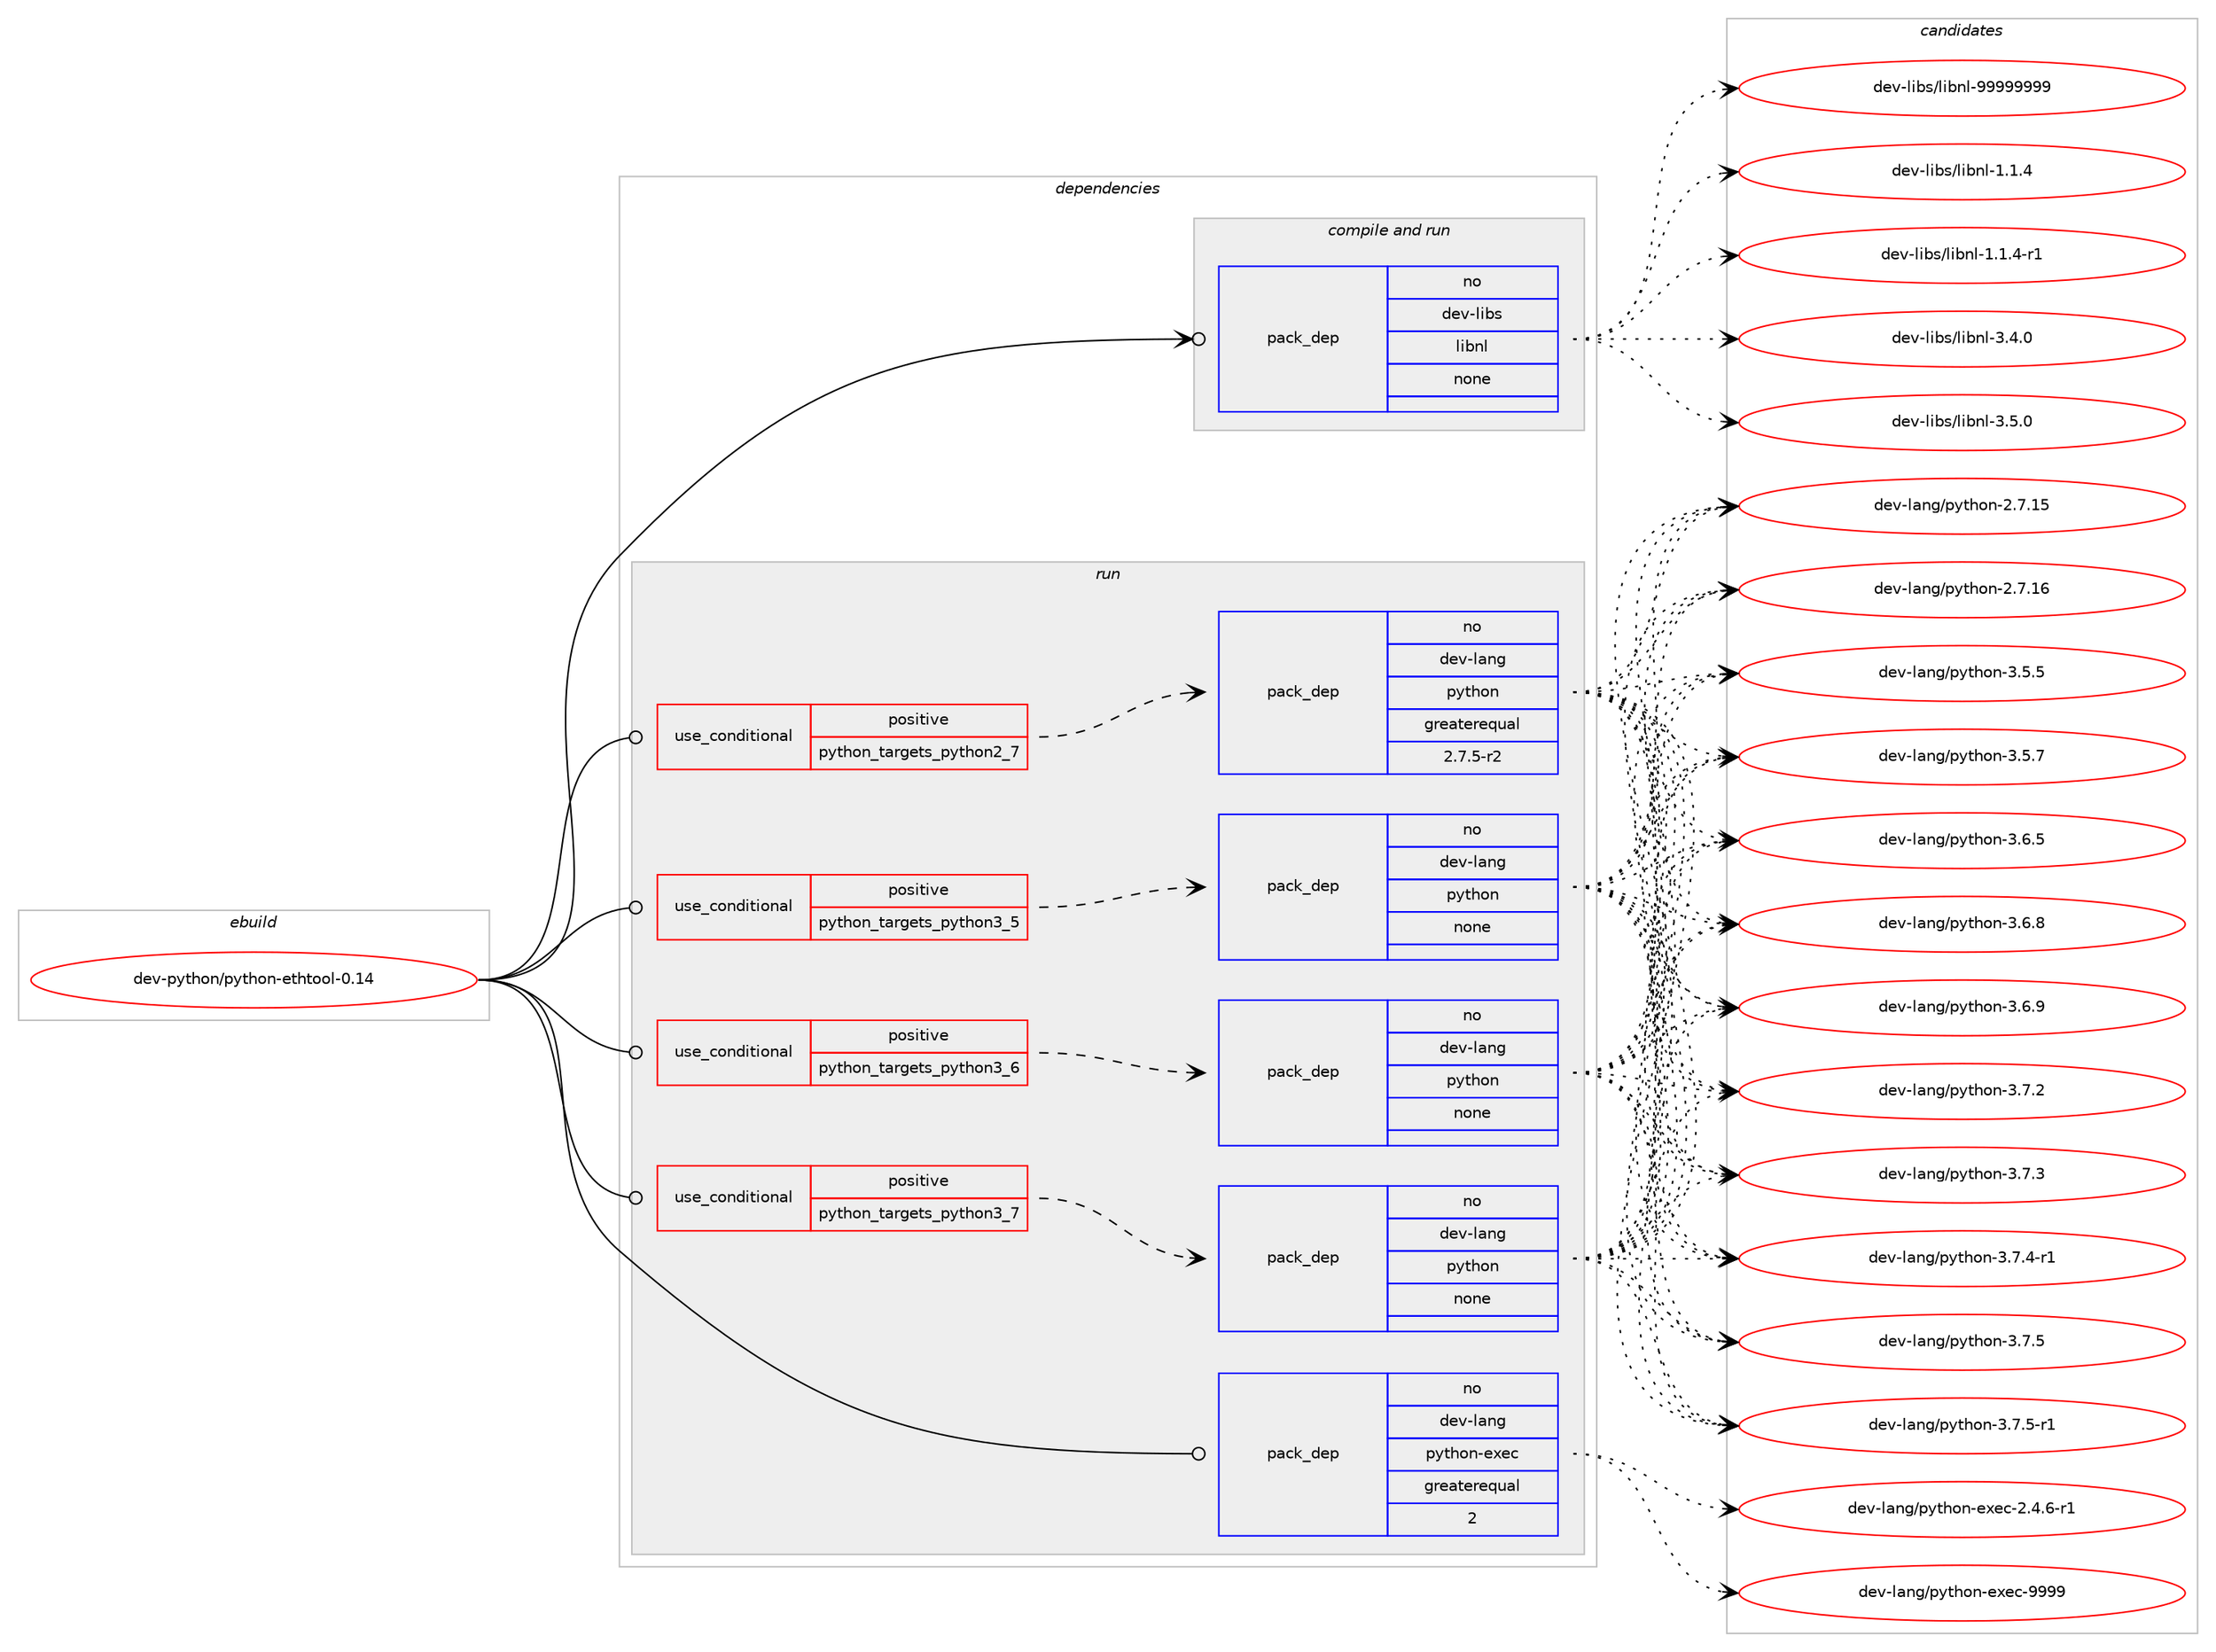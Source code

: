 digraph prolog {

# *************
# Graph options
# *************

newrank=true;
concentrate=true;
compound=true;
graph [rankdir=LR,fontname=Helvetica,fontsize=10,ranksep=1.5];#, ranksep=2.5, nodesep=0.2];
edge  [arrowhead=vee];
node  [fontname=Helvetica,fontsize=10];

# **********
# The ebuild
# **********

subgraph cluster_leftcol {
color=gray;
rank=same;
label=<<i>ebuild</i>>;
id [label="dev-python/python-ethtool-0.14", color=red, width=4, href="../dev-python/python-ethtool-0.14.svg"];
}

# ****************
# The dependencies
# ****************

subgraph cluster_midcol {
color=gray;
label=<<i>dependencies</i>>;
subgraph cluster_compile {
fillcolor="#eeeeee";
style=filled;
label=<<i>compile</i>>;
}
subgraph cluster_compileandrun {
fillcolor="#eeeeee";
style=filled;
label=<<i>compile and run</i>>;
subgraph pack471565 {
dependency630940 [label=<<TABLE BORDER="0" CELLBORDER="1" CELLSPACING="0" CELLPADDING="4" WIDTH="220"><TR><TD ROWSPAN="6" CELLPADDING="30">pack_dep</TD></TR><TR><TD WIDTH="110">no</TD></TR><TR><TD>dev-libs</TD></TR><TR><TD>libnl</TD></TR><TR><TD>none</TD></TR><TR><TD></TD></TR></TABLE>>, shape=none, color=blue];
}
id:e -> dependency630940:w [weight=20,style="solid",arrowhead="odotvee"];
}
subgraph cluster_run {
fillcolor="#eeeeee";
style=filled;
label=<<i>run</i>>;
subgraph cond147504 {
dependency630941 [label=<<TABLE BORDER="0" CELLBORDER="1" CELLSPACING="0" CELLPADDING="4"><TR><TD ROWSPAN="3" CELLPADDING="10">use_conditional</TD></TR><TR><TD>positive</TD></TR><TR><TD>python_targets_python2_7</TD></TR></TABLE>>, shape=none, color=red];
subgraph pack471566 {
dependency630942 [label=<<TABLE BORDER="0" CELLBORDER="1" CELLSPACING="0" CELLPADDING="4" WIDTH="220"><TR><TD ROWSPAN="6" CELLPADDING="30">pack_dep</TD></TR><TR><TD WIDTH="110">no</TD></TR><TR><TD>dev-lang</TD></TR><TR><TD>python</TD></TR><TR><TD>greaterequal</TD></TR><TR><TD>2.7.5-r2</TD></TR></TABLE>>, shape=none, color=blue];
}
dependency630941:e -> dependency630942:w [weight=20,style="dashed",arrowhead="vee"];
}
id:e -> dependency630941:w [weight=20,style="solid",arrowhead="odot"];
subgraph cond147505 {
dependency630943 [label=<<TABLE BORDER="0" CELLBORDER="1" CELLSPACING="0" CELLPADDING="4"><TR><TD ROWSPAN="3" CELLPADDING="10">use_conditional</TD></TR><TR><TD>positive</TD></TR><TR><TD>python_targets_python3_5</TD></TR></TABLE>>, shape=none, color=red];
subgraph pack471567 {
dependency630944 [label=<<TABLE BORDER="0" CELLBORDER="1" CELLSPACING="0" CELLPADDING="4" WIDTH="220"><TR><TD ROWSPAN="6" CELLPADDING="30">pack_dep</TD></TR><TR><TD WIDTH="110">no</TD></TR><TR><TD>dev-lang</TD></TR><TR><TD>python</TD></TR><TR><TD>none</TD></TR><TR><TD></TD></TR></TABLE>>, shape=none, color=blue];
}
dependency630943:e -> dependency630944:w [weight=20,style="dashed",arrowhead="vee"];
}
id:e -> dependency630943:w [weight=20,style="solid",arrowhead="odot"];
subgraph cond147506 {
dependency630945 [label=<<TABLE BORDER="0" CELLBORDER="1" CELLSPACING="0" CELLPADDING="4"><TR><TD ROWSPAN="3" CELLPADDING="10">use_conditional</TD></TR><TR><TD>positive</TD></TR><TR><TD>python_targets_python3_6</TD></TR></TABLE>>, shape=none, color=red];
subgraph pack471568 {
dependency630946 [label=<<TABLE BORDER="0" CELLBORDER="1" CELLSPACING="0" CELLPADDING="4" WIDTH="220"><TR><TD ROWSPAN="6" CELLPADDING="30">pack_dep</TD></TR><TR><TD WIDTH="110">no</TD></TR><TR><TD>dev-lang</TD></TR><TR><TD>python</TD></TR><TR><TD>none</TD></TR><TR><TD></TD></TR></TABLE>>, shape=none, color=blue];
}
dependency630945:e -> dependency630946:w [weight=20,style="dashed",arrowhead="vee"];
}
id:e -> dependency630945:w [weight=20,style="solid",arrowhead="odot"];
subgraph cond147507 {
dependency630947 [label=<<TABLE BORDER="0" CELLBORDER="1" CELLSPACING="0" CELLPADDING="4"><TR><TD ROWSPAN="3" CELLPADDING="10">use_conditional</TD></TR><TR><TD>positive</TD></TR><TR><TD>python_targets_python3_7</TD></TR></TABLE>>, shape=none, color=red];
subgraph pack471569 {
dependency630948 [label=<<TABLE BORDER="0" CELLBORDER="1" CELLSPACING="0" CELLPADDING="4" WIDTH="220"><TR><TD ROWSPAN="6" CELLPADDING="30">pack_dep</TD></TR><TR><TD WIDTH="110">no</TD></TR><TR><TD>dev-lang</TD></TR><TR><TD>python</TD></TR><TR><TD>none</TD></TR><TR><TD></TD></TR></TABLE>>, shape=none, color=blue];
}
dependency630947:e -> dependency630948:w [weight=20,style="dashed",arrowhead="vee"];
}
id:e -> dependency630947:w [weight=20,style="solid",arrowhead="odot"];
subgraph pack471570 {
dependency630949 [label=<<TABLE BORDER="0" CELLBORDER="1" CELLSPACING="0" CELLPADDING="4" WIDTH="220"><TR><TD ROWSPAN="6" CELLPADDING="30">pack_dep</TD></TR><TR><TD WIDTH="110">no</TD></TR><TR><TD>dev-lang</TD></TR><TR><TD>python-exec</TD></TR><TR><TD>greaterequal</TD></TR><TR><TD>2</TD></TR></TABLE>>, shape=none, color=blue];
}
id:e -> dependency630949:w [weight=20,style="solid",arrowhead="odot"];
}
}

# **************
# The candidates
# **************

subgraph cluster_choices {
rank=same;
color=gray;
label=<<i>candidates</i>>;

subgraph choice471565 {
color=black;
nodesep=1;
choice10010111845108105981154710810598110108454946494652 [label="dev-libs/libnl-1.1.4", color=red, width=4,href="../dev-libs/libnl-1.1.4.svg"];
choice100101118451081059811547108105981101084549464946524511449 [label="dev-libs/libnl-1.1.4-r1", color=red, width=4,href="../dev-libs/libnl-1.1.4-r1.svg"];
choice10010111845108105981154710810598110108455146524648 [label="dev-libs/libnl-3.4.0", color=red, width=4,href="../dev-libs/libnl-3.4.0.svg"];
choice10010111845108105981154710810598110108455146534648 [label="dev-libs/libnl-3.5.0", color=red, width=4,href="../dev-libs/libnl-3.5.0.svg"];
choice10010111845108105981154710810598110108455757575757575757 [label="dev-libs/libnl-99999999", color=red, width=4,href="../dev-libs/libnl-99999999.svg"];
dependency630940:e -> choice10010111845108105981154710810598110108454946494652:w [style=dotted,weight="100"];
dependency630940:e -> choice100101118451081059811547108105981101084549464946524511449:w [style=dotted,weight="100"];
dependency630940:e -> choice10010111845108105981154710810598110108455146524648:w [style=dotted,weight="100"];
dependency630940:e -> choice10010111845108105981154710810598110108455146534648:w [style=dotted,weight="100"];
dependency630940:e -> choice10010111845108105981154710810598110108455757575757575757:w [style=dotted,weight="100"];
}
subgraph choice471566 {
color=black;
nodesep=1;
choice10010111845108971101034711212111610411111045504655464953 [label="dev-lang/python-2.7.15", color=red, width=4,href="../dev-lang/python-2.7.15.svg"];
choice10010111845108971101034711212111610411111045504655464954 [label="dev-lang/python-2.7.16", color=red, width=4,href="../dev-lang/python-2.7.16.svg"];
choice100101118451089711010347112121116104111110455146534653 [label="dev-lang/python-3.5.5", color=red, width=4,href="../dev-lang/python-3.5.5.svg"];
choice100101118451089711010347112121116104111110455146534655 [label="dev-lang/python-3.5.7", color=red, width=4,href="../dev-lang/python-3.5.7.svg"];
choice100101118451089711010347112121116104111110455146544653 [label="dev-lang/python-3.6.5", color=red, width=4,href="../dev-lang/python-3.6.5.svg"];
choice100101118451089711010347112121116104111110455146544656 [label="dev-lang/python-3.6.8", color=red, width=4,href="../dev-lang/python-3.6.8.svg"];
choice100101118451089711010347112121116104111110455146544657 [label="dev-lang/python-3.6.9", color=red, width=4,href="../dev-lang/python-3.6.9.svg"];
choice100101118451089711010347112121116104111110455146554650 [label="dev-lang/python-3.7.2", color=red, width=4,href="../dev-lang/python-3.7.2.svg"];
choice100101118451089711010347112121116104111110455146554651 [label="dev-lang/python-3.7.3", color=red, width=4,href="../dev-lang/python-3.7.3.svg"];
choice1001011184510897110103471121211161041111104551465546524511449 [label="dev-lang/python-3.7.4-r1", color=red, width=4,href="../dev-lang/python-3.7.4-r1.svg"];
choice100101118451089711010347112121116104111110455146554653 [label="dev-lang/python-3.7.5", color=red, width=4,href="../dev-lang/python-3.7.5.svg"];
choice1001011184510897110103471121211161041111104551465546534511449 [label="dev-lang/python-3.7.5-r1", color=red, width=4,href="../dev-lang/python-3.7.5-r1.svg"];
dependency630942:e -> choice10010111845108971101034711212111610411111045504655464953:w [style=dotted,weight="100"];
dependency630942:e -> choice10010111845108971101034711212111610411111045504655464954:w [style=dotted,weight="100"];
dependency630942:e -> choice100101118451089711010347112121116104111110455146534653:w [style=dotted,weight="100"];
dependency630942:e -> choice100101118451089711010347112121116104111110455146534655:w [style=dotted,weight="100"];
dependency630942:e -> choice100101118451089711010347112121116104111110455146544653:w [style=dotted,weight="100"];
dependency630942:e -> choice100101118451089711010347112121116104111110455146544656:w [style=dotted,weight="100"];
dependency630942:e -> choice100101118451089711010347112121116104111110455146544657:w [style=dotted,weight="100"];
dependency630942:e -> choice100101118451089711010347112121116104111110455146554650:w [style=dotted,weight="100"];
dependency630942:e -> choice100101118451089711010347112121116104111110455146554651:w [style=dotted,weight="100"];
dependency630942:e -> choice1001011184510897110103471121211161041111104551465546524511449:w [style=dotted,weight="100"];
dependency630942:e -> choice100101118451089711010347112121116104111110455146554653:w [style=dotted,weight="100"];
dependency630942:e -> choice1001011184510897110103471121211161041111104551465546534511449:w [style=dotted,weight="100"];
}
subgraph choice471567 {
color=black;
nodesep=1;
choice10010111845108971101034711212111610411111045504655464953 [label="dev-lang/python-2.7.15", color=red, width=4,href="../dev-lang/python-2.7.15.svg"];
choice10010111845108971101034711212111610411111045504655464954 [label="dev-lang/python-2.7.16", color=red, width=4,href="../dev-lang/python-2.7.16.svg"];
choice100101118451089711010347112121116104111110455146534653 [label="dev-lang/python-3.5.5", color=red, width=4,href="../dev-lang/python-3.5.5.svg"];
choice100101118451089711010347112121116104111110455146534655 [label="dev-lang/python-3.5.7", color=red, width=4,href="../dev-lang/python-3.5.7.svg"];
choice100101118451089711010347112121116104111110455146544653 [label="dev-lang/python-3.6.5", color=red, width=4,href="../dev-lang/python-3.6.5.svg"];
choice100101118451089711010347112121116104111110455146544656 [label="dev-lang/python-3.6.8", color=red, width=4,href="../dev-lang/python-3.6.8.svg"];
choice100101118451089711010347112121116104111110455146544657 [label="dev-lang/python-3.6.9", color=red, width=4,href="../dev-lang/python-3.6.9.svg"];
choice100101118451089711010347112121116104111110455146554650 [label="dev-lang/python-3.7.2", color=red, width=4,href="../dev-lang/python-3.7.2.svg"];
choice100101118451089711010347112121116104111110455146554651 [label="dev-lang/python-3.7.3", color=red, width=4,href="../dev-lang/python-3.7.3.svg"];
choice1001011184510897110103471121211161041111104551465546524511449 [label="dev-lang/python-3.7.4-r1", color=red, width=4,href="../dev-lang/python-3.7.4-r1.svg"];
choice100101118451089711010347112121116104111110455146554653 [label="dev-lang/python-3.7.5", color=red, width=4,href="../dev-lang/python-3.7.5.svg"];
choice1001011184510897110103471121211161041111104551465546534511449 [label="dev-lang/python-3.7.5-r1", color=red, width=4,href="../dev-lang/python-3.7.5-r1.svg"];
dependency630944:e -> choice10010111845108971101034711212111610411111045504655464953:w [style=dotted,weight="100"];
dependency630944:e -> choice10010111845108971101034711212111610411111045504655464954:w [style=dotted,weight="100"];
dependency630944:e -> choice100101118451089711010347112121116104111110455146534653:w [style=dotted,weight="100"];
dependency630944:e -> choice100101118451089711010347112121116104111110455146534655:w [style=dotted,weight="100"];
dependency630944:e -> choice100101118451089711010347112121116104111110455146544653:w [style=dotted,weight="100"];
dependency630944:e -> choice100101118451089711010347112121116104111110455146544656:w [style=dotted,weight="100"];
dependency630944:e -> choice100101118451089711010347112121116104111110455146544657:w [style=dotted,weight="100"];
dependency630944:e -> choice100101118451089711010347112121116104111110455146554650:w [style=dotted,weight="100"];
dependency630944:e -> choice100101118451089711010347112121116104111110455146554651:w [style=dotted,weight="100"];
dependency630944:e -> choice1001011184510897110103471121211161041111104551465546524511449:w [style=dotted,weight="100"];
dependency630944:e -> choice100101118451089711010347112121116104111110455146554653:w [style=dotted,weight="100"];
dependency630944:e -> choice1001011184510897110103471121211161041111104551465546534511449:w [style=dotted,weight="100"];
}
subgraph choice471568 {
color=black;
nodesep=1;
choice10010111845108971101034711212111610411111045504655464953 [label="dev-lang/python-2.7.15", color=red, width=4,href="../dev-lang/python-2.7.15.svg"];
choice10010111845108971101034711212111610411111045504655464954 [label="dev-lang/python-2.7.16", color=red, width=4,href="../dev-lang/python-2.7.16.svg"];
choice100101118451089711010347112121116104111110455146534653 [label="dev-lang/python-3.5.5", color=red, width=4,href="../dev-lang/python-3.5.5.svg"];
choice100101118451089711010347112121116104111110455146534655 [label="dev-lang/python-3.5.7", color=red, width=4,href="../dev-lang/python-3.5.7.svg"];
choice100101118451089711010347112121116104111110455146544653 [label="dev-lang/python-3.6.5", color=red, width=4,href="../dev-lang/python-3.6.5.svg"];
choice100101118451089711010347112121116104111110455146544656 [label="dev-lang/python-3.6.8", color=red, width=4,href="../dev-lang/python-3.6.8.svg"];
choice100101118451089711010347112121116104111110455146544657 [label="dev-lang/python-3.6.9", color=red, width=4,href="../dev-lang/python-3.6.9.svg"];
choice100101118451089711010347112121116104111110455146554650 [label="dev-lang/python-3.7.2", color=red, width=4,href="../dev-lang/python-3.7.2.svg"];
choice100101118451089711010347112121116104111110455146554651 [label="dev-lang/python-3.7.3", color=red, width=4,href="../dev-lang/python-3.7.3.svg"];
choice1001011184510897110103471121211161041111104551465546524511449 [label="dev-lang/python-3.7.4-r1", color=red, width=4,href="../dev-lang/python-3.7.4-r1.svg"];
choice100101118451089711010347112121116104111110455146554653 [label="dev-lang/python-3.7.5", color=red, width=4,href="../dev-lang/python-3.7.5.svg"];
choice1001011184510897110103471121211161041111104551465546534511449 [label="dev-lang/python-3.7.5-r1", color=red, width=4,href="../dev-lang/python-3.7.5-r1.svg"];
dependency630946:e -> choice10010111845108971101034711212111610411111045504655464953:w [style=dotted,weight="100"];
dependency630946:e -> choice10010111845108971101034711212111610411111045504655464954:w [style=dotted,weight="100"];
dependency630946:e -> choice100101118451089711010347112121116104111110455146534653:w [style=dotted,weight="100"];
dependency630946:e -> choice100101118451089711010347112121116104111110455146534655:w [style=dotted,weight="100"];
dependency630946:e -> choice100101118451089711010347112121116104111110455146544653:w [style=dotted,weight="100"];
dependency630946:e -> choice100101118451089711010347112121116104111110455146544656:w [style=dotted,weight="100"];
dependency630946:e -> choice100101118451089711010347112121116104111110455146544657:w [style=dotted,weight="100"];
dependency630946:e -> choice100101118451089711010347112121116104111110455146554650:w [style=dotted,weight="100"];
dependency630946:e -> choice100101118451089711010347112121116104111110455146554651:w [style=dotted,weight="100"];
dependency630946:e -> choice1001011184510897110103471121211161041111104551465546524511449:w [style=dotted,weight="100"];
dependency630946:e -> choice100101118451089711010347112121116104111110455146554653:w [style=dotted,weight="100"];
dependency630946:e -> choice1001011184510897110103471121211161041111104551465546534511449:w [style=dotted,weight="100"];
}
subgraph choice471569 {
color=black;
nodesep=1;
choice10010111845108971101034711212111610411111045504655464953 [label="dev-lang/python-2.7.15", color=red, width=4,href="../dev-lang/python-2.7.15.svg"];
choice10010111845108971101034711212111610411111045504655464954 [label="dev-lang/python-2.7.16", color=red, width=4,href="../dev-lang/python-2.7.16.svg"];
choice100101118451089711010347112121116104111110455146534653 [label="dev-lang/python-3.5.5", color=red, width=4,href="../dev-lang/python-3.5.5.svg"];
choice100101118451089711010347112121116104111110455146534655 [label="dev-lang/python-3.5.7", color=red, width=4,href="../dev-lang/python-3.5.7.svg"];
choice100101118451089711010347112121116104111110455146544653 [label="dev-lang/python-3.6.5", color=red, width=4,href="../dev-lang/python-3.6.5.svg"];
choice100101118451089711010347112121116104111110455146544656 [label="dev-lang/python-3.6.8", color=red, width=4,href="../dev-lang/python-3.6.8.svg"];
choice100101118451089711010347112121116104111110455146544657 [label="dev-lang/python-3.6.9", color=red, width=4,href="../dev-lang/python-3.6.9.svg"];
choice100101118451089711010347112121116104111110455146554650 [label="dev-lang/python-3.7.2", color=red, width=4,href="../dev-lang/python-3.7.2.svg"];
choice100101118451089711010347112121116104111110455146554651 [label="dev-lang/python-3.7.3", color=red, width=4,href="../dev-lang/python-3.7.3.svg"];
choice1001011184510897110103471121211161041111104551465546524511449 [label="dev-lang/python-3.7.4-r1", color=red, width=4,href="../dev-lang/python-3.7.4-r1.svg"];
choice100101118451089711010347112121116104111110455146554653 [label="dev-lang/python-3.7.5", color=red, width=4,href="../dev-lang/python-3.7.5.svg"];
choice1001011184510897110103471121211161041111104551465546534511449 [label="dev-lang/python-3.7.5-r1", color=red, width=4,href="../dev-lang/python-3.7.5-r1.svg"];
dependency630948:e -> choice10010111845108971101034711212111610411111045504655464953:w [style=dotted,weight="100"];
dependency630948:e -> choice10010111845108971101034711212111610411111045504655464954:w [style=dotted,weight="100"];
dependency630948:e -> choice100101118451089711010347112121116104111110455146534653:w [style=dotted,weight="100"];
dependency630948:e -> choice100101118451089711010347112121116104111110455146534655:w [style=dotted,weight="100"];
dependency630948:e -> choice100101118451089711010347112121116104111110455146544653:w [style=dotted,weight="100"];
dependency630948:e -> choice100101118451089711010347112121116104111110455146544656:w [style=dotted,weight="100"];
dependency630948:e -> choice100101118451089711010347112121116104111110455146544657:w [style=dotted,weight="100"];
dependency630948:e -> choice100101118451089711010347112121116104111110455146554650:w [style=dotted,weight="100"];
dependency630948:e -> choice100101118451089711010347112121116104111110455146554651:w [style=dotted,weight="100"];
dependency630948:e -> choice1001011184510897110103471121211161041111104551465546524511449:w [style=dotted,weight="100"];
dependency630948:e -> choice100101118451089711010347112121116104111110455146554653:w [style=dotted,weight="100"];
dependency630948:e -> choice1001011184510897110103471121211161041111104551465546534511449:w [style=dotted,weight="100"];
}
subgraph choice471570 {
color=black;
nodesep=1;
choice10010111845108971101034711212111610411111045101120101994550465246544511449 [label="dev-lang/python-exec-2.4.6-r1", color=red, width=4,href="../dev-lang/python-exec-2.4.6-r1.svg"];
choice10010111845108971101034711212111610411111045101120101994557575757 [label="dev-lang/python-exec-9999", color=red, width=4,href="../dev-lang/python-exec-9999.svg"];
dependency630949:e -> choice10010111845108971101034711212111610411111045101120101994550465246544511449:w [style=dotted,weight="100"];
dependency630949:e -> choice10010111845108971101034711212111610411111045101120101994557575757:w [style=dotted,weight="100"];
}
}

}
